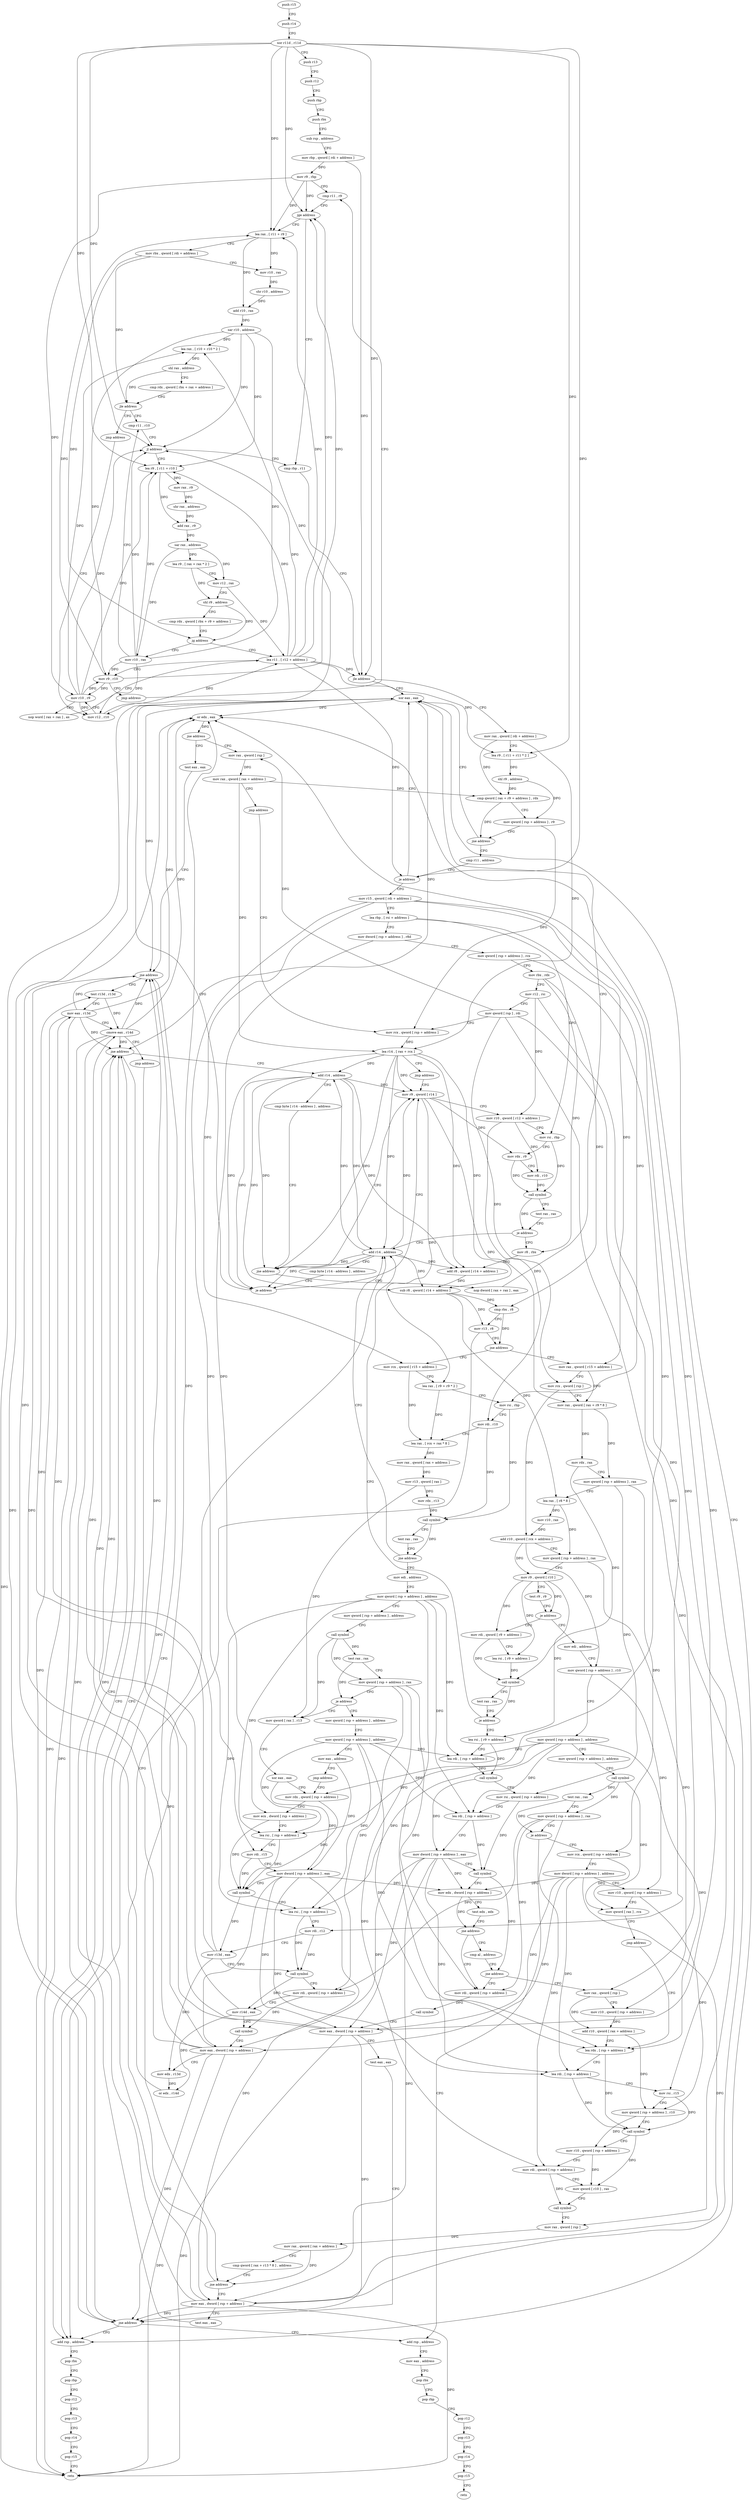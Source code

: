 digraph "func" {
"4335760" [label = "push r15" ]
"4335762" [label = "push r14" ]
"4335764" [label = "xor r11d , r11d" ]
"4335767" [label = "push r13" ]
"4335769" [label = "push r12" ]
"4335771" [label = "push rbp" ]
"4335772" [label = "push rbx" ]
"4335773" [label = "sub rsp , address" ]
"4335777" [label = "mov rbp , qword [ rdi + address ]" ]
"4335784" [label = "mov r9 , rbp" ]
"4335787" [label = "cmp r11 , r9" ]
"4335887" [label = "cmp rbp , r11" ]
"4335890" [label = "jle address" ]
"4336464" [label = "xor eax , eax" ]
"4335896" [label = "mov rax , qword [ rdi + address ]" ]
"4335792" [label = "lea rax , [ r11 + r9 ]" ]
"4335796" [label = "mov rbx , qword [ rdi + address ]" ]
"4335803" [label = "mov r10 , rax" ]
"4335806" [label = "shr r10 , address" ]
"4335810" [label = "add r10 , rax" ]
"4335813" [label = "sar r10 , address" ]
"4335816" [label = "lea rax , [ r10 + r10 * 2 ]" ]
"4335820" [label = "shl rax , address" ]
"4335824" [label = "cmp rdx , qword [ rbx + rax + address ]" ]
"4335829" [label = "jle address" ]
"4335882" [label = "cmp r11 , r10" ]
"4335831" [label = "jmp address" ]
"4336466" [label = "add rsp , address" ]
"4335903" [label = "lea r9 , [ r11 + r11 * 2 ]" ]
"4335907" [label = "shl r9 , address" ]
"4335911" [label = "cmp qword [ rax + r9 + address ] , rdx" ]
"4335916" [label = "mov qword [ rsp + address ] , r9" ]
"4335921" [label = "jne address" ]
"4335927" [label = "cmp r11 , address" ]
"4335885" [label = "jl address" ]
"4335840" [label = "lea r9 , [ r11 + r10 ]" ]
"4336481" [label = "mov r12 , r10" ]
"4335931" [label = "je address" ]
"4335937" [label = "mov r15 , qword [ rdi + address ]" ]
"4335844" [label = "mov rax , r9" ]
"4335847" [label = "shr rax , address" ]
"4335851" [label = "add rax , r9" ]
"4335854" [label = "sar rax , address" ]
"4335857" [label = "lea r9 , [ rax + rax * 2 ]" ]
"4335861" [label = "mov r12 , rax" ]
"4335864" [label = "shl r9 , address" ]
"4335868" [label = "cmp rdx , qword [ rbx + r9 + address ]" ]
"4335873" [label = "jg address" ]
"4336496" [label = "lea r11 , [ r12 + address ]" ]
"4335879" [label = "mov r10 , rax" ]
"4336484" [label = "mov r10 , r9" ]
"4336487" [label = "nop word [ rax + rax ] , ax" ]
"4335944" [label = "lea rbp , [ rsi + address ]" ]
"4335948" [label = "mov dword [ rsp + address ] , r8d" ]
"4335953" [label = "mov qword [ rsp + address ] , rcx" ]
"4335958" [label = "mov rbx , rdx" ]
"4335961" [label = "mov r12 , rsi" ]
"4335964" [label = "mov qword [ rsp ] , rdi" ]
"4335968" [label = "mov rcx , qword [ rsp + address ]" ]
"4336501" [label = "mov r9 , r10" ]
"4336504" [label = "jmp address" ]
"4335790" [label = "jge address" ]
"4336076" [label = "mov r9 , qword [ r14 ]" ]
"4336079" [label = "mov r10 , qword [ r12 + address ]" ]
"4336084" [label = "mov rsi , rbp" ]
"4336087" [label = "mov rdx , r9" ]
"4336090" [label = "mov rdi , r10" ]
"4336093" [label = "call symbol" ]
"4336098" [label = "test rax , rax" ]
"4336101" [label = "je address" ]
"4336061" [label = "add r14 , address" ]
"4336103" [label = "mov r8 , rbx" ]
"4336065" [label = "cmp byte [ r14 - address ] , address" ]
"4336070" [label = "je address" ]
"4336106" [label = "add r8 , qword [ r14 + address ]" ]
"4336110" [label = "sub r8 , qword [ r14 + address ]" ]
"4336114" [label = "cmp rbx , r8" ]
"4336117" [label = "mov r13 , r8" ]
"4336120" [label = "jne address" ]
"4335984" [label = "mov rax , qword [ r15 + address ]" ]
"4336126" [label = "mov rcx , qword [ r15 + address ]" ]
"4335988" [label = "mov rcx , qword [ rsp ]" ]
"4335992" [label = "mov rax , qword [ rax + r9 * 8 ]" ]
"4335996" [label = "mov rdx , rax" ]
"4335999" [label = "mov qword [ rsp + address ] , rax" ]
"4336004" [label = "lea rax , [ r8 * 8 ]" ]
"4336012" [label = "mov r10 , rax" ]
"4336015" [label = "add r10 , qword [ rcx + address ]" ]
"4336022" [label = "mov qword [ rsp + address ] , rax" ]
"4336027" [label = "mov r9 , qword [ r10 ]" ]
"4336030" [label = "test r9 , r9" ]
"4336033" [label = "je address" ]
"4336512" [label = "mov edi , address" ]
"4336039" [label = "mov rdi , qword [ r9 + address ]" ]
"4336130" [label = "lea rax , [ r9 + r9 * 2 ]" ]
"4336134" [label = "mov rsi , rbp" ]
"4336137" [label = "mov rdi , r10" ]
"4336140" [label = "lea rax , [ rcx + rax * 8 ]" ]
"4336144" [label = "mov rax , qword [ rax + address ]" ]
"4336148" [label = "mov r13 , qword [ rax ]" ]
"4336151" [label = "mov rdx , r13" ]
"4336154" [label = "call symbol" ]
"4336159" [label = "test rax , rax" ]
"4336162" [label = "jne address" ]
"4336164" [label = "mov edi , address" ]
"4336517" [label = "mov qword [ rsp + address ] , r10" ]
"4336522" [label = "mov qword [ rsp + address ] , address" ]
"4336531" [label = "mov qword [ rsp + address ] , address" ]
"4336540" [label = "call symbol" ]
"4336545" [label = "test rax , rax" ]
"4336548" [label = "mov qword [ rsp + address ] , rax" ]
"4336553" [label = "je address" ]
"4336603" [label = "add rsp , address" ]
"4336555" [label = "mov rcx , qword [ rsp + address ]" ]
"4336043" [label = "lea rsi , [ r9 + address ]" ]
"4336047" [label = "call symbol" ]
"4336052" [label = "test rax , rax" ]
"4336055" [label = "je address" ]
"4336304" [label = "lea rsi , [ r9 + address ]" ]
"4336169" [label = "mov qword [ rsp + address ] , address" ]
"4336178" [label = "mov qword [ rsp + address ] , address" ]
"4336187" [label = "call symbol" ]
"4336192" [label = "test rax , rax" ]
"4336195" [label = "mov qword [ rsp + address ] , rax" ]
"4336200" [label = "je address" ]
"4336623" [label = "mov qword [ rsp + address ] , address" ]
"4336206" [label = "mov qword [ rax ] , r13" ]
"4336607" [label = "mov eax , address" ]
"4336612" [label = "pop rbx" ]
"4336613" [label = "pop rbp" ]
"4336614" [label = "pop r12" ]
"4336616" [label = "pop r13" ]
"4336618" [label = "pop r14" ]
"4336620" [label = "pop r15" ]
"4336622" [label = "retn" ]
"4336560" [label = "mov dword [ rsp + address ] , address" ]
"4336568" [label = "mov r10 , qword [ rsp + address ]" ]
"4336573" [label = "mov qword [ rax ] , rcx" ]
"4336576" [label = "jmp address" ]
"4336373" [label = "lea rdx , [ rsp + address ]" ]
"4336308" [label = "lea rdi , [ rsp + address ]" ]
"4336313" [label = "call symbol" ]
"4336318" [label = "mov rsi , qword [ rsp + address ]" ]
"4336323" [label = "lea rdi , [ rsp + address ]" ]
"4336328" [label = "mov dword [ rsp + address ] , eax" ]
"4336332" [label = "call symbol" ]
"4336337" [label = "mov edx , dword [ rsp + address ]" ]
"4336341" [label = "test edx , edx" ]
"4336343" [label = "jne address" ]
"4336581" [label = "mov rdi , qword [ rsp + address ]" ]
"4336349" [label = "cmp al , address" ]
"4336632" [label = "mov qword [ rsp + address ] , address" ]
"4336641" [label = "mov eax , address" ]
"4336646" [label = "jmp address" ]
"4336211" [label = "mov rdx , qword [ rsp + address ]" ]
"4336209" [label = "xor eax , eax" ]
"4336378" [label = "lea rdi , [ rsp + address ]" ]
"4336383" [label = "mov rsi , r15" ]
"4336386" [label = "mov qword [ rsp + address ] , r10" ]
"4336391" [label = "call symbol" ]
"4336396" [label = "mov r10 , qword [ rsp + address ]" ]
"4336401" [label = "mov rdi , qword [ rsp + address ]" ]
"4336406" [label = "mov qword [ r10 ] , rax" ]
"4336409" [label = "call symbol" ]
"4336414" [label = "mov rax , qword [ rsp ]" ]
"4336418" [label = "mov rax , qword [ rax + address ]" ]
"4336425" [label = "cmp qword [ rax + r13 * 8 ] , address" ]
"4336430" [label = "jne address" ]
"4336436" [label = "mov eax , dword [ rsp + address ]" ]
"4336586" [label = "call symbol" ]
"4336591" [label = "mov eax , dword [ rsp + address ]" ]
"4336595" [label = "test eax , eax" ]
"4336597" [label = "jne address" ]
"4336351" [label = "jne address" ]
"4336357" [label = "mov rax , qword [ rsp ]" ]
"4336216" [label = "mov ecx , dword [ rsp + address ]" ]
"4336220" [label = "lea rsi , [ rsp + address ]" ]
"4336225" [label = "mov rdi , r15" ]
"4336228" [label = "mov dword [ rsp + address ] , eax" ]
"4336232" [label = "call symbol" ]
"4336237" [label = "lea rsi , [ rsp + address ]" ]
"4336242" [label = "mov rdi , r12" ]
"4336245" [label = "mov r13d , eax" ]
"4336248" [label = "call symbol" ]
"4336253" [label = "mov rdi , qword [ rsp + address ]" ]
"4336258" [label = "mov r14d , eax" ]
"4336261" [label = "call symbol" ]
"4336266" [label = "mov eax , dword [ rsp + address ]" ]
"4336270" [label = "mov edx , r13d" ]
"4336273" [label = "or edx , r14d" ]
"4336276" [label = "or edx , eax" ]
"4336278" [label = "jne address" ]
"4336651" [label = "test eax , eax" ]
"4336284" [label = "mov rax , qword [ rsp ]" ]
"4336653" [label = "jne address" ]
"4336659" [label = "test r13d , r13d" ]
"4336288" [label = "mov rax , qword [ rax + address ]" ]
"4336295" [label = "jmp address" ]
"4336440" [label = "test eax , eax" ]
"4336442" [label = "jne address" ]
"4336444" [label = "add r14 , address" ]
"4336470" [label = "pop rbx" ]
"4336471" [label = "pop rbp" ]
"4336472" [label = "pop r12" ]
"4336474" [label = "pop r13" ]
"4336476" [label = "pop r14" ]
"4336478" [label = "pop r15" ]
"4336480" [label = "retn" ]
"4336361" [label = "mov r10 , qword [ rsp + address ]" ]
"4336366" [label = "add r10 , qword [ rax + address ]" ]
"4336662" [label = "mov eax , r13d" ]
"4336665" [label = "cmove eax , r14d" ]
"4336669" [label = "jmp address" ]
"4335973" [label = "lea r14 , [ rax + rcx ]" ]
"4335977" [label = "jmp address" ]
"4336448" [label = "cmp byte [ r14 - address ] , address" ]
"4336453" [label = "jne address" ]
"4336459" [label = "nop dword [ rax + rax ] , eax" ]
"4335760" -> "4335762" [ label = "CFG" ]
"4335762" -> "4335764" [ label = "CFG" ]
"4335764" -> "4335767" [ label = "CFG" ]
"4335764" -> "4335790" [ label = "DFG" ]
"4335764" -> "4335890" [ label = "DFG" ]
"4335764" -> "4335792" [ label = "DFG" ]
"4335764" -> "4335903" [ label = "DFG" ]
"4335764" -> "4335885" [ label = "DFG" ]
"4335764" -> "4335931" [ label = "DFG" ]
"4335764" -> "4335840" [ label = "DFG" ]
"4335767" -> "4335769" [ label = "CFG" ]
"4335769" -> "4335771" [ label = "CFG" ]
"4335771" -> "4335772" [ label = "CFG" ]
"4335772" -> "4335773" [ label = "CFG" ]
"4335773" -> "4335777" [ label = "CFG" ]
"4335777" -> "4335784" [ label = "DFG" ]
"4335777" -> "4335890" [ label = "DFG" ]
"4335784" -> "4335787" [ label = "CFG" ]
"4335784" -> "4335790" [ label = "DFG" ]
"4335784" -> "4335792" [ label = "DFG" ]
"4335784" -> "4336484" [ label = "DFG" ]
"4335787" -> "4335790" [ label = "CFG" ]
"4335887" -> "4335890" [ label = "CFG" ]
"4335890" -> "4336464" [ label = "CFG" ]
"4335890" -> "4335896" [ label = "CFG" ]
"4336464" -> "4336466" [ label = "CFG" ]
"4336464" -> "4336480" [ label = "DFG" ]
"4336464" -> "4336597" [ label = "DFG" ]
"4336464" -> "4336276" [ label = "DFG" ]
"4336464" -> "4336442" [ label = "DFG" ]
"4336464" -> "4336653" [ label = "DFG" ]
"4335896" -> "4335903" [ label = "CFG" ]
"4335896" -> "4335911" [ label = "DFG" ]
"4335896" -> "4335973" [ label = "DFG" ]
"4335792" -> "4335796" [ label = "CFG" ]
"4335792" -> "4335803" [ label = "DFG" ]
"4335792" -> "4335810" [ label = "DFG" ]
"4335796" -> "4335803" [ label = "CFG" ]
"4335796" -> "4335829" [ label = "DFG" ]
"4335796" -> "4335873" [ label = "DFG" ]
"4335803" -> "4335806" [ label = "DFG" ]
"4335806" -> "4335810" [ label = "DFG" ]
"4335810" -> "4335813" [ label = "DFG" ]
"4335813" -> "4335816" [ label = "DFG" ]
"4335813" -> "4335885" [ label = "DFG" ]
"4335813" -> "4335840" [ label = "DFG" ]
"4335813" -> "4336481" [ label = "DFG" ]
"4335813" -> "4336501" [ label = "DFG" ]
"4335816" -> "4335820" [ label = "DFG" ]
"4335820" -> "4335824" [ label = "CFG" ]
"4335820" -> "4335829" [ label = "DFG" ]
"4335824" -> "4335829" [ label = "CFG" ]
"4335829" -> "4335882" [ label = "CFG" ]
"4335829" -> "4335831" [ label = "CFG" ]
"4335882" -> "4335885" [ label = "CFG" ]
"4335831" -> "4336481" [ label = "CFG" ]
"4336466" -> "4336470" [ label = "CFG" ]
"4335903" -> "4335907" [ label = "DFG" ]
"4335907" -> "4335911" [ label = "DFG" ]
"4335907" -> "4335916" [ label = "DFG" ]
"4335911" -> "4335916" [ label = "CFG" ]
"4335911" -> "4335921" [ label = "DFG" ]
"4335916" -> "4335921" [ label = "CFG" ]
"4335916" -> "4335968" [ label = "DFG" ]
"4335921" -> "4336464" [ label = "CFG" ]
"4335921" -> "4335927" [ label = "CFG" ]
"4335927" -> "4335931" [ label = "CFG" ]
"4335885" -> "4335840" [ label = "CFG" ]
"4335885" -> "4335887" [ label = "CFG" ]
"4335840" -> "4335844" [ label = "DFG" ]
"4335840" -> "4335851" [ label = "DFG" ]
"4336481" -> "4336484" [ label = "CFG" ]
"4336481" -> "4336496" [ label = "DFG" ]
"4335931" -> "4336464" [ label = "CFG" ]
"4335931" -> "4335937" [ label = "CFG" ]
"4335937" -> "4335944" [ label = "CFG" ]
"4335937" -> "4335984" [ label = "DFG" ]
"4335937" -> "4336126" [ label = "DFG" ]
"4335937" -> "4336383" [ label = "DFG" ]
"4335937" -> "4336225" [ label = "DFG" ]
"4335844" -> "4335847" [ label = "DFG" ]
"4335847" -> "4335851" [ label = "DFG" ]
"4335851" -> "4335854" [ label = "DFG" ]
"4335854" -> "4335857" [ label = "DFG" ]
"4335854" -> "4335861" [ label = "DFG" ]
"4335854" -> "4335879" [ label = "DFG" ]
"4335857" -> "4335861" [ label = "CFG" ]
"4335857" -> "4335864" [ label = "DFG" ]
"4335861" -> "4335864" [ label = "CFG" ]
"4335861" -> "4336496" [ label = "DFG" ]
"4335864" -> "4335868" [ label = "CFG" ]
"4335864" -> "4335873" [ label = "DFG" ]
"4335868" -> "4335873" [ label = "CFG" ]
"4335873" -> "4336496" [ label = "CFG" ]
"4335873" -> "4335879" [ label = "CFG" ]
"4336496" -> "4336501" [ label = "CFG" ]
"4336496" -> "4335890" [ label = "DFG" ]
"4336496" -> "4335903" [ label = "DFG" ]
"4336496" -> "4335931" [ label = "DFG" ]
"4336496" -> "4335790" [ label = "DFG" ]
"4336496" -> "4335792" [ label = "DFG" ]
"4336496" -> "4335885" [ label = "DFG" ]
"4336496" -> "4335840" [ label = "DFG" ]
"4335879" -> "4335882" [ label = "CFG" ]
"4335879" -> "4335816" [ label = "DFG" ]
"4335879" -> "4335885" [ label = "DFG" ]
"4335879" -> "4335840" [ label = "DFG" ]
"4335879" -> "4336481" [ label = "DFG" ]
"4335879" -> "4336501" [ label = "DFG" ]
"4336484" -> "4336487" [ label = "CFG" ]
"4336484" -> "4335816" [ label = "DFG" ]
"4336484" -> "4335885" [ label = "DFG" ]
"4336484" -> "4335840" [ label = "DFG" ]
"4336484" -> "4336481" [ label = "DFG" ]
"4336484" -> "4336501" [ label = "DFG" ]
"4336487" -> "4336496" [ label = "CFG" ]
"4335944" -> "4335948" [ label = "CFG" ]
"4335944" -> "4336084" [ label = "DFG" ]
"4335944" -> "4336134" [ label = "DFG" ]
"4335948" -> "4335953" [ label = "CFG" ]
"4335948" -> "4336216" [ label = "DFG" ]
"4335953" -> "4335958" [ label = "CFG" ]
"4335953" -> "4336211" [ label = "DFG" ]
"4335958" -> "4335961" [ label = "CFG" ]
"4335958" -> "4336103" [ label = "DFG" ]
"4335958" -> "4336114" [ label = "DFG" ]
"4335961" -> "4335964" [ label = "CFG" ]
"4335961" -> "4336079" [ label = "DFG" ]
"4335961" -> "4336242" [ label = "DFG" ]
"4335964" -> "4335968" [ label = "CFG" ]
"4335964" -> "4335988" [ label = "DFG" ]
"4335964" -> "4336414" [ label = "DFG" ]
"4335964" -> "4336357" [ label = "DFG" ]
"4335964" -> "4336284" [ label = "DFG" ]
"4335968" -> "4335973" [ label = "DFG" ]
"4336501" -> "4336504" [ label = "CFG" ]
"4336501" -> "4335790" [ label = "DFG" ]
"4336501" -> "4335792" [ label = "DFG" ]
"4336501" -> "4336484" [ label = "DFG" ]
"4336504" -> "4335787" [ label = "CFG" ]
"4335790" -> "4335887" [ label = "CFG" ]
"4335790" -> "4335792" [ label = "CFG" ]
"4336076" -> "4336079" [ label = "CFG" ]
"4336076" -> "4336087" [ label = "DFG" ]
"4336076" -> "4335992" [ label = "DFG" ]
"4336076" -> "4336130" [ label = "DFG" ]
"4336079" -> "4336084" [ label = "CFG" ]
"4336079" -> "4336090" [ label = "DFG" ]
"4336079" -> "4336137" [ label = "DFG" ]
"4336084" -> "4336087" [ label = "CFG" ]
"4336084" -> "4336093" [ label = "DFG" ]
"4336087" -> "4336090" [ label = "CFG" ]
"4336087" -> "4336093" [ label = "DFG" ]
"4336090" -> "4336093" [ label = "DFG" ]
"4336093" -> "4336098" [ label = "CFG" ]
"4336093" -> "4336101" [ label = "DFG" ]
"4336098" -> "4336101" [ label = "CFG" ]
"4336101" -> "4336061" [ label = "CFG" ]
"4336101" -> "4336103" [ label = "CFG" ]
"4336061" -> "4336065" [ label = "CFG" ]
"4336061" -> "4336076" [ label = "DFG" ]
"4336061" -> "4336070" [ label = "DFG" ]
"4336061" -> "4336106" [ label = "DFG" ]
"4336061" -> "4336110" [ label = "DFG" ]
"4336061" -> "4336444" [ label = "DFG" ]
"4336061" -> "4336453" [ label = "DFG" ]
"4336103" -> "4336106" [ label = "DFG" ]
"4336065" -> "4336070" [ label = "CFG" ]
"4336070" -> "4336464" [ label = "CFG" ]
"4336070" -> "4336076" [ label = "CFG" ]
"4336106" -> "4336110" [ label = "DFG" ]
"4336110" -> "4336114" [ label = "DFG" ]
"4336110" -> "4336117" [ label = "DFG" ]
"4336110" -> "4336004" [ label = "DFG" ]
"4336114" -> "4336117" [ label = "CFG" ]
"4336114" -> "4336120" [ label = "DFG" ]
"4336117" -> "4336120" [ label = "CFG" ]
"4336117" -> "4336430" [ label = "DFG" ]
"4336120" -> "4335984" [ label = "CFG" ]
"4336120" -> "4336126" [ label = "CFG" ]
"4335984" -> "4335988" [ label = "CFG" ]
"4335984" -> "4335992" [ label = "DFG" ]
"4336126" -> "4336130" [ label = "CFG" ]
"4336126" -> "4336140" [ label = "DFG" ]
"4335988" -> "4335992" [ label = "CFG" ]
"4335988" -> "4336015" [ label = "DFG" ]
"4335992" -> "4335996" [ label = "DFG" ]
"4335992" -> "4335999" [ label = "DFG" ]
"4335996" -> "4335999" [ label = "CFG" ]
"4335996" -> "4336047" [ label = "DFG" ]
"4335999" -> "4336004" [ label = "CFG" ]
"4335999" -> "4336555" [ label = "DFG" ]
"4335999" -> "4336318" [ label = "DFG" ]
"4336004" -> "4336012" [ label = "DFG" ]
"4336004" -> "4336022" [ label = "DFG" ]
"4336012" -> "4336015" [ label = "DFG" ]
"4336015" -> "4336022" [ label = "CFG" ]
"4336015" -> "4336027" [ label = "DFG" ]
"4336015" -> "4336517" [ label = "DFG" ]
"4336022" -> "4336027" [ label = "CFG" ]
"4336022" -> "4336361" [ label = "DFG" ]
"4336027" -> "4336030" [ label = "CFG" ]
"4336027" -> "4336033" [ label = "DFG" ]
"4336027" -> "4336039" [ label = "DFG" ]
"4336027" -> "4336043" [ label = "DFG" ]
"4336027" -> "4336304" [ label = "DFG" ]
"4336030" -> "4336033" [ label = "CFG" ]
"4336033" -> "4336512" [ label = "CFG" ]
"4336033" -> "4336039" [ label = "CFG" ]
"4336512" -> "4336517" [ label = "CFG" ]
"4336039" -> "4336043" [ label = "CFG" ]
"4336039" -> "4336047" [ label = "DFG" ]
"4336130" -> "4336134" [ label = "CFG" ]
"4336130" -> "4336140" [ label = "DFG" ]
"4336134" -> "4336137" [ label = "CFG" ]
"4336134" -> "4336154" [ label = "DFG" ]
"4336137" -> "4336140" [ label = "CFG" ]
"4336137" -> "4336154" [ label = "DFG" ]
"4336140" -> "4336144" [ label = "DFG" ]
"4336144" -> "4336148" [ label = "DFG" ]
"4336148" -> "4336151" [ label = "DFG" ]
"4336148" -> "4336206" [ label = "DFG" ]
"4336151" -> "4336154" [ label = "DFG" ]
"4336154" -> "4336159" [ label = "CFG" ]
"4336154" -> "4336162" [ label = "DFG" ]
"4336159" -> "4336162" [ label = "CFG" ]
"4336162" -> "4336061" [ label = "CFG" ]
"4336162" -> "4336164" [ label = "CFG" ]
"4336164" -> "4336169" [ label = "CFG" ]
"4336517" -> "4336522" [ label = "CFG" ]
"4336517" -> "4336568" [ label = "DFG" ]
"4336522" -> "4336531" [ label = "CFG" ]
"4336522" -> "4336308" [ label = "DFG" ]
"4336522" -> "4336323" [ label = "DFG" ]
"4336522" -> "4336373" [ label = "DFG" ]
"4336522" -> "4336220" [ label = "DFG" ]
"4336522" -> "4336237" [ label = "DFG" ]
"4336531" -> "4336540" [ label = "CFG" ]
"4336540" -> "4336545" [ label = "DFG" ]
"4336540" -> "4336548" [ label = "DFG" ]
"4336540" -> "4336573" [ label = "DFG" ]
"4336545" -> "4336548" [ label = "CFG" ]
"4336545" -> "4336553" [ label = "DFG" ]
"4336548" -> "4336553" [ label = "CFG" ]
"4336548" -> "4336401" [ label = "DFG" ]
"4336548" -> "4336581" [ label = "DFG" ]
"4336548" -> "4336253" [ label = "DFG" ]
"4336553" -> "4336603" [ label = "CFG" ]
"4336553" -> "4336555" [ label = "CFG" ]
"4336603" -> "4336607" [ label = "CFG" ]
"4336555" -> "4336560" [ label = "CFG" ]
"4336555" -> "4336573" [ label = "DFG" ]
"4336043" -> "4336047" [ label = "DFG" ]
"4336047" -> "4336052" [ label = "CFG" ]
"4336047" -> "4336055" [ label = "DFG" ]
"4336052" -> "4336055" [ label = "CFG" ]
"4336055" -> "4336304" [ label = "CFG" ]
"4336055" -> "4336061" [ label = "CFG" ]
"4336304" -> "4336308" [ label = "CFG" ]
"4336304" -> "4336313" [ label = "DFG" ]
"4336169" -> "4336178" [ label = "CFG" ]
"4336169" -> "4336308" [ label = "DFG" ]
"4336169" -> "4336323" [ label = "DFG" ]
"4336169" -> "4336373" [ label = "DFG" ]
"4336169" -> "4336220" [ label = "DFG" ]
"4336169" -> "4336237" [ label = "DFG" ]
"4336178" -> "4336187" [ label = "CFG" ]
"4336187" -> "4336192" [ label = "DFG" ]
"4336187" -> "4336195" [ label = "DFG" ]
"4336187" -> "4336206" [ label = "DFG" ]
"4336192" -> "4336195" [ label = "CFG" ]
"4336192" -> "4336200" [ label = "DFG" ]
"4336195" -> "4336200" [ label = "CFG" ]
"4336195" -> "4336401" [ label = "DFG" ]
"4336195" -> "4336581" [ label = "DFG" ]
"4336195" -> "4336253" [ label = "DFG" ]
"4336200" -> "4336623" [ label = "CFG" ]
"4336200" -> "4336206" [ label = "CFG" ]
"4336623" -> "4336632" [ label = "CFG" ]
"4336206" -> "4336209" [ label = "CFG" ]
"4336607" -> "4336612" [ label = "CFG" ]
"4336612" -> "4336613" [ label = "CFG" ]
"4336613" -> "4336614" [ label = "CFG" ]
"4336614" -> "4336616" [ label = "CFG" ]
"4336616" -> "4336618" [ label = "CFG" ]
"4336618" -> "4336620" [ label = "CFG" ]
"4336620" -> "4336622" [ label = "CFG" ]
"4336560" -> "4336568" [ label = "CFG" ]
"4336560" -> "4336337" [ label = "DFG" ]
"4336560" -> "4336591" [ label = "DFG" ]
"4336560" -> "4336266" [ label = "DFG" ]
"4336560" -> "4336436" [ label = "DFG" ]
"4336560" -> "4336378" [ label = "DFG" ]
"4336568" -> "4336573" [ label = "CFG" ]
"4336568" -> "4336386" [ label = "DFG" ]
"4336573" -> "4336576" [ label = "CFG" ]
"4336576" -> "4336373" [ label = "CFG" ]
"4336373" -> "4336378" [ label = "CFG" ]
"4336373" -> "4336391" [ label = "DFG" ]
"4336308" -> "4336313" [ label = "DFG" ]
"4336313" -> "4336318" [ label = "CFG" ]
"4336313" -> "4336328" [ label = "DFG" ]
"4336318" -> "4336323" [ label = "CFG" ]
"4336318" -> "4336332" [ label = "DFG" ]
"4336323" -> "4336328" [ label = "CFG" ]
"4336323" -> "4336332" [ label = "DFG" ]
"4336328" -> "4336332" [ label = "CFG" ]
"4336328" -> "4336337" [ label = "DFG" ]
"4336328" -> "4336591" [ label = "DFG" ]
"4336328" -> "4336266" [ label = "DFG" ]
"4336328" -> "4336436" [ label = "DFG" ]
"4336328" -> "4336378" [ label = "DFG" ]
"4336332" -> "4336337" [ label = "CFG" ]
"4336332" -> "4336351" [ label = "DFG" ]
"4336337" -> "4336341" [ label = "CFG" ]
"4336337" -> "4336343" [ label = "DFG" ]
"4336341" -> "4336343" [ label = "CFG" ]
"4336343" -> "4336581" [ label = "CFG" ]
"4336343" -> "4336349" [ label = "CFG" ]
"4336581" -> "4336586" [ label = "DFG" ]
"4336349" -> "4336351" [ label = "CFG" ]
"4336632" -> "4336641" [ label = "CFG" ]
"4336632" -> "4336308" [ label = "DFG" ]
"4336632" -> "4336323" [ label = "DFG" ]
"4336632" -> "4336373" [ label = "DFG" ]
"4336632" -> "4336220" [ label = "DFG" ]
"4336632" -> "4336237" [ label = "DFG" ]
"4336641" -> "4336646" [ label = "CFG" ]
"4336641" -> "4336228" [ label = "DFG" ]
"4336646" -> "4336211" [ label = "CFG" ]
"4336211" -> "4336216" [ label = "CFG" ]
"4336211" -> "4336232" [ label = "DFG" ]
"4336209" -> "4336211" [ label = "CFG" ]
"4336209" -> "4336228" [ label = "DFG" ]
"4336378" -> "4336383" [ label = "CFG" ]
"4336378" -> "4336391" [ label = "DFG" ]
"4336383" -> "4336386" [ label = "CFG" ]
"4336383" -> "4336391" [ label = "DFG" ]
"4336386" -> "4336391" [ label = "CFG" ]
"4336386" -> "4336396" [ label = "DFG" ]
"4336391" -> "4336396" [ label = "CFG" ]
"4336391" -> "4336406" [ label = "DFG" ]
"4336396" -> "4336401" [ label = "CFG" ]
"4336396" -> "4336406" [ label = "DFG" ]
"4336401" -> "4336406" [ label = "CFG" ]
"4336401" -> "4336409" [ label = "DFG" ]
"4336406" -> "4336409" [ label = "CFG" ]
"4336409" -> "4336414" [ label = "CFG" ]
"4336414" -> "4336418" [ label = "DFG" ]
"4336418" -> "4336425" [ label = "CFG" ]
"4336418" -> "4336430" [ label = "DFG" ]
"4336425" -> "4336430" [ label = "CFG" ]
"4336430" -> "4336061" [ label = "CFG" ]
"4336430" -> "4336436" [ label = "CFG" ]
"4336436" -> "4336440" [ label = "CFG" ]
"4336436" -> "4336597" [ label = "DFG" ]
"4336436" -> "4336276" [ label = "DFG" ]
"4336436" -> "4336480" [ label = "DFG" ]
"4336436" -> "4336442" [ label = "DFG" ]
"4336436" -> "4336653" [ label = "DFG" ]
"4336586" -> "4336591" [ label = "CFG" ]
"4336591" -> "4336595" [ label = "CFG" ]
"4336591" -> "4336480" [ label = "DFG" ]
"4336591" -> "4336597" [ label = "DFG" ]
"4336591" -> "4336276" [ label = "DFG" ]
"4336591" -> "4336442" [ label = "DFG" ]
"4336591" -> "4336653" [ label = "DFG" ]
"4336595" -> "4336597" [ label = "CFG" ]
"4336597" -> "4336466" [ label = "CFG" ]
"4336597" -> "4336603" [ label = "CFG" ]
"4336351" -> "4336581" [ label = "CFG" ]
"4336351" -> "4336357" [ label = "CFG" ]
"4336357" -> "4336361" [ label = "CFG" ]
"4336357" -> "4336366" [ label = "DFG" ]
"4336216" -> "4336220" [ label = "CFG" ]
"4336216" -> "4336232" [ label = "DFG" ]
"4336220" -> "4336225" [ label = "CFG" ]
"4336220" -> "4336232" [ label = "DFG" ]
"4336225" -> "4336228" [ label = "CFG" ]
"4336225" -> "4336232" [ label = "DFG" ]
"4336228" -> "4336232" [ label = "CFG" ]
"4336228" -> "4336337" [ label = "DFG" ]
"4336228" -> "4336378" [ label = "DFG" ]
"4336228" -> "4336591" [ label = "DFG" ]
"4336228" -> "4336266" [ label = "DFG" ]
"4336228" -> "4336436" [ label = "DFG" ]
"4336232" -> "4336237" [ label = "CFG" ]
"4336232" -> "4336245" [ label = "DFG" ]
"4336237" -> "4336242" [ label = "CFG" ]
"4336237" -> "4336248" [ label = "DFG" ]
"4336242" -> "4336245" [ label = "CFG" ]
"4336242" -> "4336248" [ label = "DFG" ]
"4336245" -> "4336248" [ label = "CFG" ]
"4336245" -> "4336270" [ label = "DFG" ]
"4336245" -> "4336659" [ label = "DFG" ]
"4336245" -> "4336662" [ label = "DFG" ]
"4336248" -> "4336253" [ label = "CFG" ]
"4336248" -> "4336258" [ label = "DFG" ]
"4336253" -> "4336258" [ label = "CFG" ]
"4336253" -> "4336261" [ label = "DFG" ]
"4336258" -> "4336261" [ label = "CFG" ]
"4336258" -> "4336273" [ label = "DFG" ]
"4336258" -> "4336665" [ label = "DFG" ]
"4336261" -> "4336266" [ label = "CFG" ]
"4336266" -> "4336270" [ label = "CFG" ]
"4336266" -> "4336597" [ label = "DFG" ]
"4336266" -> "4336480" [ label = "DFG" ]
"4336266" -> "4336276" [ label = "DFG" ]
"4336266" -> "4336442" [ label = "DFG" ]
"4336266" -> "4336653" [ label = "DFG" ]
"4336270" -> "4336273" [ label = "DFG" ]
"4336273" -> "4336276" [ label = "DFG" ]
"4336276" -> "4336278" [ label = "DFG" ]
"4336278" -> "4336651" [ label = "CFG" ]
"4336278" -> "4336284" [ label = "CFG" ]
"4336651" -> "4336653" [ label = "CFG" ]
"4336284" -> "4336288" [ label = "DFG" ]
"4336653" -> "4336466" [ label = "CFG" ]
"4336653" -> "4336659" [ label = "CFG" ]
"4336659" -> "4336662" [ label = "CFG" ]
"4336659" -> "4336665" [ label = "DFG" ]
"4336288" -> "4336295" [ label = "CFG" ]
"4336288" -> "4335911" [ label = "DFG" ]
"4336288" -> "4335973" [ label = "DFG" ]
"4336295" -> "4335968" [ label = "CFG" ]
"4336440" -> "4336442" [ label = "CFG" ]
"4336442" -> "4336466" [ label = "CFG" ]
"4336442" -> "4336444" [ label = "CFG" ]
"4336444" -> "4336448" [ label = "CFG" ]
"4336444" -> "4336076" [ label = "DFG" ]
"4336444" -> "4336061" [ label = "DFG" ]
"4336444" -> "4336070" [ label = "DFG" ]
"4336444" -> "4336106" [ label = "DFG" ]
"4336444" -> "4336110" [ label = "DFG" ]
"4336444" -> "4336453" [ label = "DFG" ]
"4336470" -> "4336471" [ label = "CFG" ]
"4336471" -> "4336472" [ label = "CFG" ]
"4336472" -> "4336474" [ label = "CFG" ]
"4336474" -> "4336476" [ label = "CFG" ]
"4336476" -> "4336478" [ label = "CFG" ]
"4336478" -> "4336480" [ label = "CFG" ]
"4336361" -> "4336366" [ label = "DFG" ]
"4336366" -> "4336373" [ label = "CFG" ]
"4336366" -> "4336386" [ label = "DFG" ]
"4336662" -> "4336665" [ label = "CFG" ]
"4336662" -> "4336597" [ label = "DFG" ]
"4336662" -> "4336276" [ label = "DFG" ]
"4336662" -> "4336442" [ label = "DFG" ]
"4336662" -> "4336653" [ label = "DFG" ]
"4336662" -> "4336480" [ label = "DFG" ]
"4336665" -> "4336669" [ label = "CFG" ]
"4336665" -> "4336597" [ label = "DFG" ]
"4336665" -> "4336276" [ label = "DFG" ]
"4336665" -> "4336442" [ label = "DFG" ]
"4336665" -> "4336653" [ label = "DFG" ]
"4336665" -> "4336480" [ label = "DFG" ]
"4336669" -> "4336466" [ label = "CFG" ]
"4335973" -> "4335977" [ label = "CFG" ]
"4335973" -> "4336076" [ label = "DFG" ]
"4335973" -> "4336061" [ label = "DFG" ]
"4335973" -> "4336070" [ label = "DFG" ]
"4335973" -> "4336106" [ label = "DFG" ]
"4335973" -> "4336110" [ label = "DFG" ]
"4335973" -> "4336444" [ label = "DFG" ]
"4335973" -> "4336453" [ label = "DFG" ]
"4335977" -> "4336076" [ label = "CFG" ]
"4336448" -> "4336453" [ label = "CFG" ]
"4336453" -> "4336076" [ label = "CFG" ]
"4336453" -> "4336459" [ label = "CFG" ]
"4336459" -> "4336464" [ label = "CFG" ]
}
